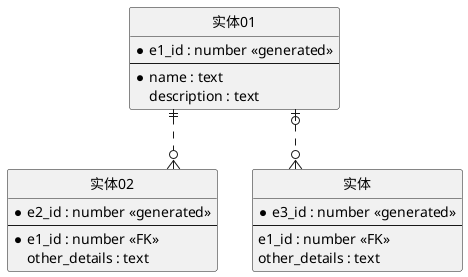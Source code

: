 @startuml

' hide the spot
  hide circle
 '  类型	   符号
 '  0 或 1	|o--
 '  1	||--
 '  0个或多个	}o--
 '  1个或多个	}|--

' avoid problems with angled crows feet


skinparam linetype ortho

entity "实体01" as e01 {
  *e1_id : number <<generated>>
  --
  *name : text
  description : text
}

entity "实体02" as e02 {
  *e2_id : number <<generated>>
  --
  *e1_id : number <<FK>>
  other_details : text
}

entity "实体" as e03 {
  *e3_id : number <<generated>>
  --
  e1_id : number <<FK>>
  other_details : text
}

e01 ||..o{ e02
e01 |o..o{ e03

@enduml